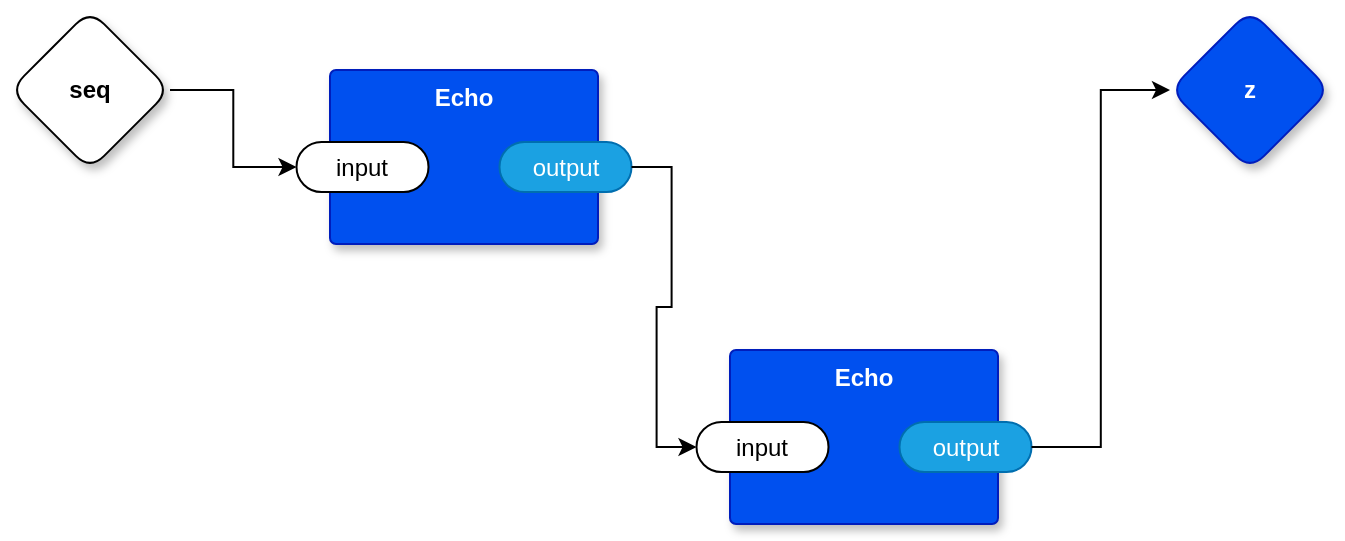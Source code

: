 <mxfile version="21.6.1" type="device">
  <diagram name="main" id="Hgb9RG_GlVWFD-bOrJdd">
    <mxGraphModel dx="647" dy="518" grid="1" gridSize="10" guides="1" tooltips="1" connect="1" arrows="1" fold="1" page="1" pageScale="1" pageWidth="1100" pageHeight="850" math="0" shadow="0">
      <root>
        <mxCell id="0" />
        <mxCell id="1" parent="0" />
        <mxCell id="pE0mTnMKDnpe-9Boz6vg-1" value="Echo" style="rounded=1;whiteSpace=wrap;html=1;sketch=0;container=1;recursiveResize=0;verticalAlign=top;arcSize=6;fontStyle=1;autosize=0;points=[];absoluteArcSize=1;shadow=1;strokeColor=#001DBC;fillColor=#0050ef;fontColor=#ffffff;" vertex="1" parent="1">
          <mxGeometry x="160" y="150" width="134" height="87" as="geometry">
            <mxRectangle x="-98" y="-1230" width="99" height="26" as="alternateBounds" />
          </mxGeometry>
        </mxCell>
        <mxCell id="pE0mTnMKDnpe-9Boz6vg-2" value="input" style="rounded=1;whiteSpace=wrap;html=1;sketch=0;points=[[0,0.5,0,0,0],[1,0.5,0,0,0]];arcSize=50;" vertex="1" parent="pE0mTnMKDnpe-9Boz6vg-1">
          <mxGeometry x="-16.75" y="36" width="66" height="25" as="geometry" />
        </mxCell>
        <mxCell id="pE0mTnMKDnpe-9Boz6vg-3" value="output" style="rounded=1;whiteSpace=wrap;html=1;sketch=0;points=[[0,0.5,0,0,0],[1,0.5,0,0,0]];fillColor=#1ba1e2;fontColor=#ffffff;strokeColor=#006EAF;arcSize=50;" vertex="1" parent="pE0mTnMKDnpe-9Boz6vg-1">
          <mxGeometry x="84.75" y="36" width="66" height="25" as="geometry" />
        </mxCell>
        <mxCell id="pE0mTnMKDnpe-9Boz6vg-6" style="edgeStyle=orthogonalEdgeStyle;rounded=0;orthogonalLoop=1;jettySize=auto;html=1;exitX=1;exitY=0.5;exitDx=0;exitDy=0;exitPerimeter=0;" edge="1" parent="1" source="pE0mTnMKDnpe-9Boz6vg-4" target="pE0mTnMKDnpe-9Boz6vg-2">
          <mxGeometry relative="1" as="geometry" />
        </mxCell>
        <mxCell id="pE0mTnMKDnpe-9Boz6vg-4" value="seq" style="rhombus;whiteSpace=wrap;html=1;rounded=1;fontStyle=1;glass=0;sketch=0;fontSize=12;points=[[0,0.5,0,0,0],[0.5,0,0,0,0],[0.5,1,0,0,0],[1,0.5,0,0,0]];shadow=1;" vertex="1" parent="1">
          <mxGeometry y="120" width="80" height="80" as="geometry" />
        </mxCell>
        <mxCell id="pE0mTnMKDnpe-9Boz6vg-5" value="z" style="rhombus;whiteSpace=wrap;html=1;rounded=1;fillColor=#0050ef;fontColor=#ffffff;strokeColor=#001DBC;fontStyle=1;glass=0;sketch=0;fontSize=12;points=[[0,0.5,0,0,0],[0.5,0,0,0,0],[0.5,1,0,0,0],[1,0.5,0,0,0]];shadow=1;" vertex="1" parent="1">
          <mxGeometry x="580" y="120" width="80" height="80" as="geometry" />
        </mxCell>
        <mxCell id="pE0mTnMKDnpe-9Boz6vg-8" value="Echo" style="rounded=1;whiteSpace=wrap;html=1;sketch=0;container=1;recursiveResize=0;verticalAlign=top;arcSize=6;fontStyle=1;autosize=0;points=[];absoluteArcSize=1;shadow=1;strokeColor=#001DBC;fillColor=#0050ef;fontColor=#ffffff;" vertex="1" parent="1">
          <mxGeometry x="360" y="290" width="134" height="87" as="geometry">
            <mxRectangle x="-98" y="-1230" width="99" height="26" as="alternateBounds" />
          </mxGeometry>
        </mxCell>
        <mxCell id="pE0mTnMKDnpe-9Boz6vg-9" value="input" style="rounded=1;whiteSpace=wrap;html=1;sketch=0;points=[[0,0.5,0,0,0],[1,0.5,0,0,0]];arcSize=50;" vertex="1" parent="pE0mTnMKDnpe-9Boz6vg-8">
          <mxGeometry x="-16.75" y="36" width="66" height="25" as="geometry" />
        </mxCell>
        <mxCell id="pE0mTnMKDnpe-9Boz6vg-10" value="output" style="rounded=1;whiteSpace=wrap;html=1;sketch=0;points=[[0,0.5,0,0,0],[1,0.5,0,0,0]];fillColor=#1ba1e2;fontColor=#ffffff;strokeColor=#006EAF;arcSize=50;" vertex="1" parent="pE0mTnMKDnpe-9Boz6vg-8">
          <mxGeometry x="84.75" y="36" width="66" height="25" as="geometry" />
        </mxCell>
        <mxCell id="pE0mTnMKDnpe-9Boz6vg-11" style="edgeStyle=orthogonalEdgeStyle;rounded=0;orthogonalLoop=1;jettySize=auto;html=1;entryX=0;entryY=0.5;entryDx=0;entryDy=0;entryPerimeter=0;" edge="1" parent="1" source="pE0mTnMKDnpe-9Boz6vg-3" target="pE0mTnMKDnpe-9Boz6vg-9">
          <mxGeometry relative="1" as="geometry" />
        </mxCell>
        <mxCell id="pE0mTnMKDnpe-9Boz6vg-12" style="edgeStyle=orthogonalEdgeStyle;rounded=0;orthogonalLoop=1;jettySize=auto;html=1;exitX=1;exitY=0.5;exitDx=0;exitDy=0;exitPerimeter=0;entryX=0;entryY=0.5;entryDx=0;entryDy=0;entryPerimeter=0;" edge="1" parent="1" source="pE0mTnMKDnpe-9Boz6vg-10" target="pE0mTnMKDnpe-9Boz6vg-5">
          <mxGeometry relative="1" as="geometry" />
        </mxCell>
      </root>
    </mxGraphModel>
  </diagram>
</mxfile>
